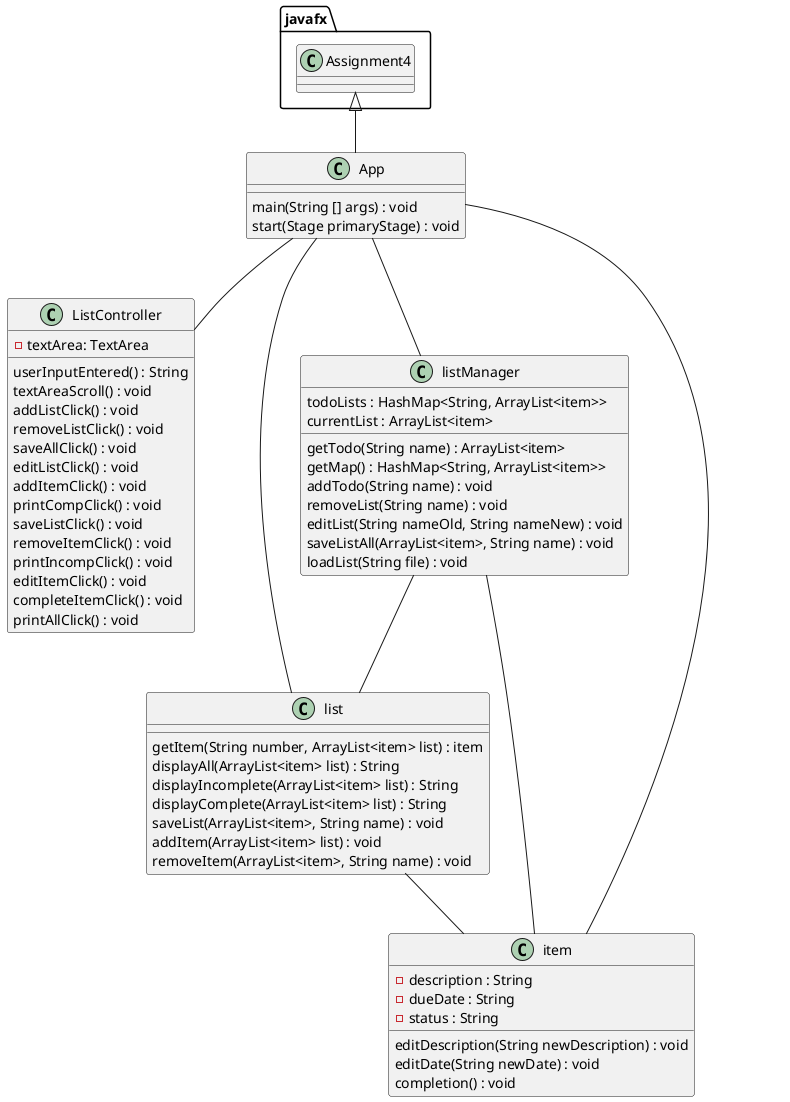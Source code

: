 @startuml
'https://plantuml.com/class-diagram

class App
class ListController
class listManager
class list
class item


javafx.Assignment4 <|-- App

App -- ListController
App -- listManager
App -- list
App -- item

listManager -- list
listManager -- item

list -- item

class App {
main(String [] args) : void
start(Stage primaryStage) : void
}

class listManager {
todoLists : HashMap<String, ArrayList<item>>
currentList : ArrayList<item>

getTodo(String name) : ArrayList<item>
getMap() : HashMap<String, ArrayList<item>>
addTodo(String name) : void
removeList(String name) : void
editList(String nameOld, String nameNew) : void
saveListAll(ArrayList<item>, String name) : void
loadList(String file) : void
}

class list {
getItem(String number, ArrayList<item> list) : item
displayAll(ArrayList<item> list) : String
displayIncomplete(ArrayList<item> list) : String
displayComplete(ArrayList<item> list) : String
saveList(ArrayList<item>, String name) : void
addItem(ArrayList<item> list) : void
removeItem(ArrayList<item>, String name) : void
}

class item {
- description : String
- dueDate : String
- status : String

editDescription(String newDescription) : void
editDate(String newDate) : void
completion() : void
}

class ListController {
- textArea: TextArea

userInputEntered() : String
textAreaScroll() : void
addListClick() : void
removeListClick() : void
saveAllClick() : void
editListClick() : void
addItemClick() : void
printCompClick() : void
saveListClick() : void
removeItemClick() : void
printIncompClick() : void
editItemClick() : void
completeItemClick() : void
printAllClick() : void
}
@enduml